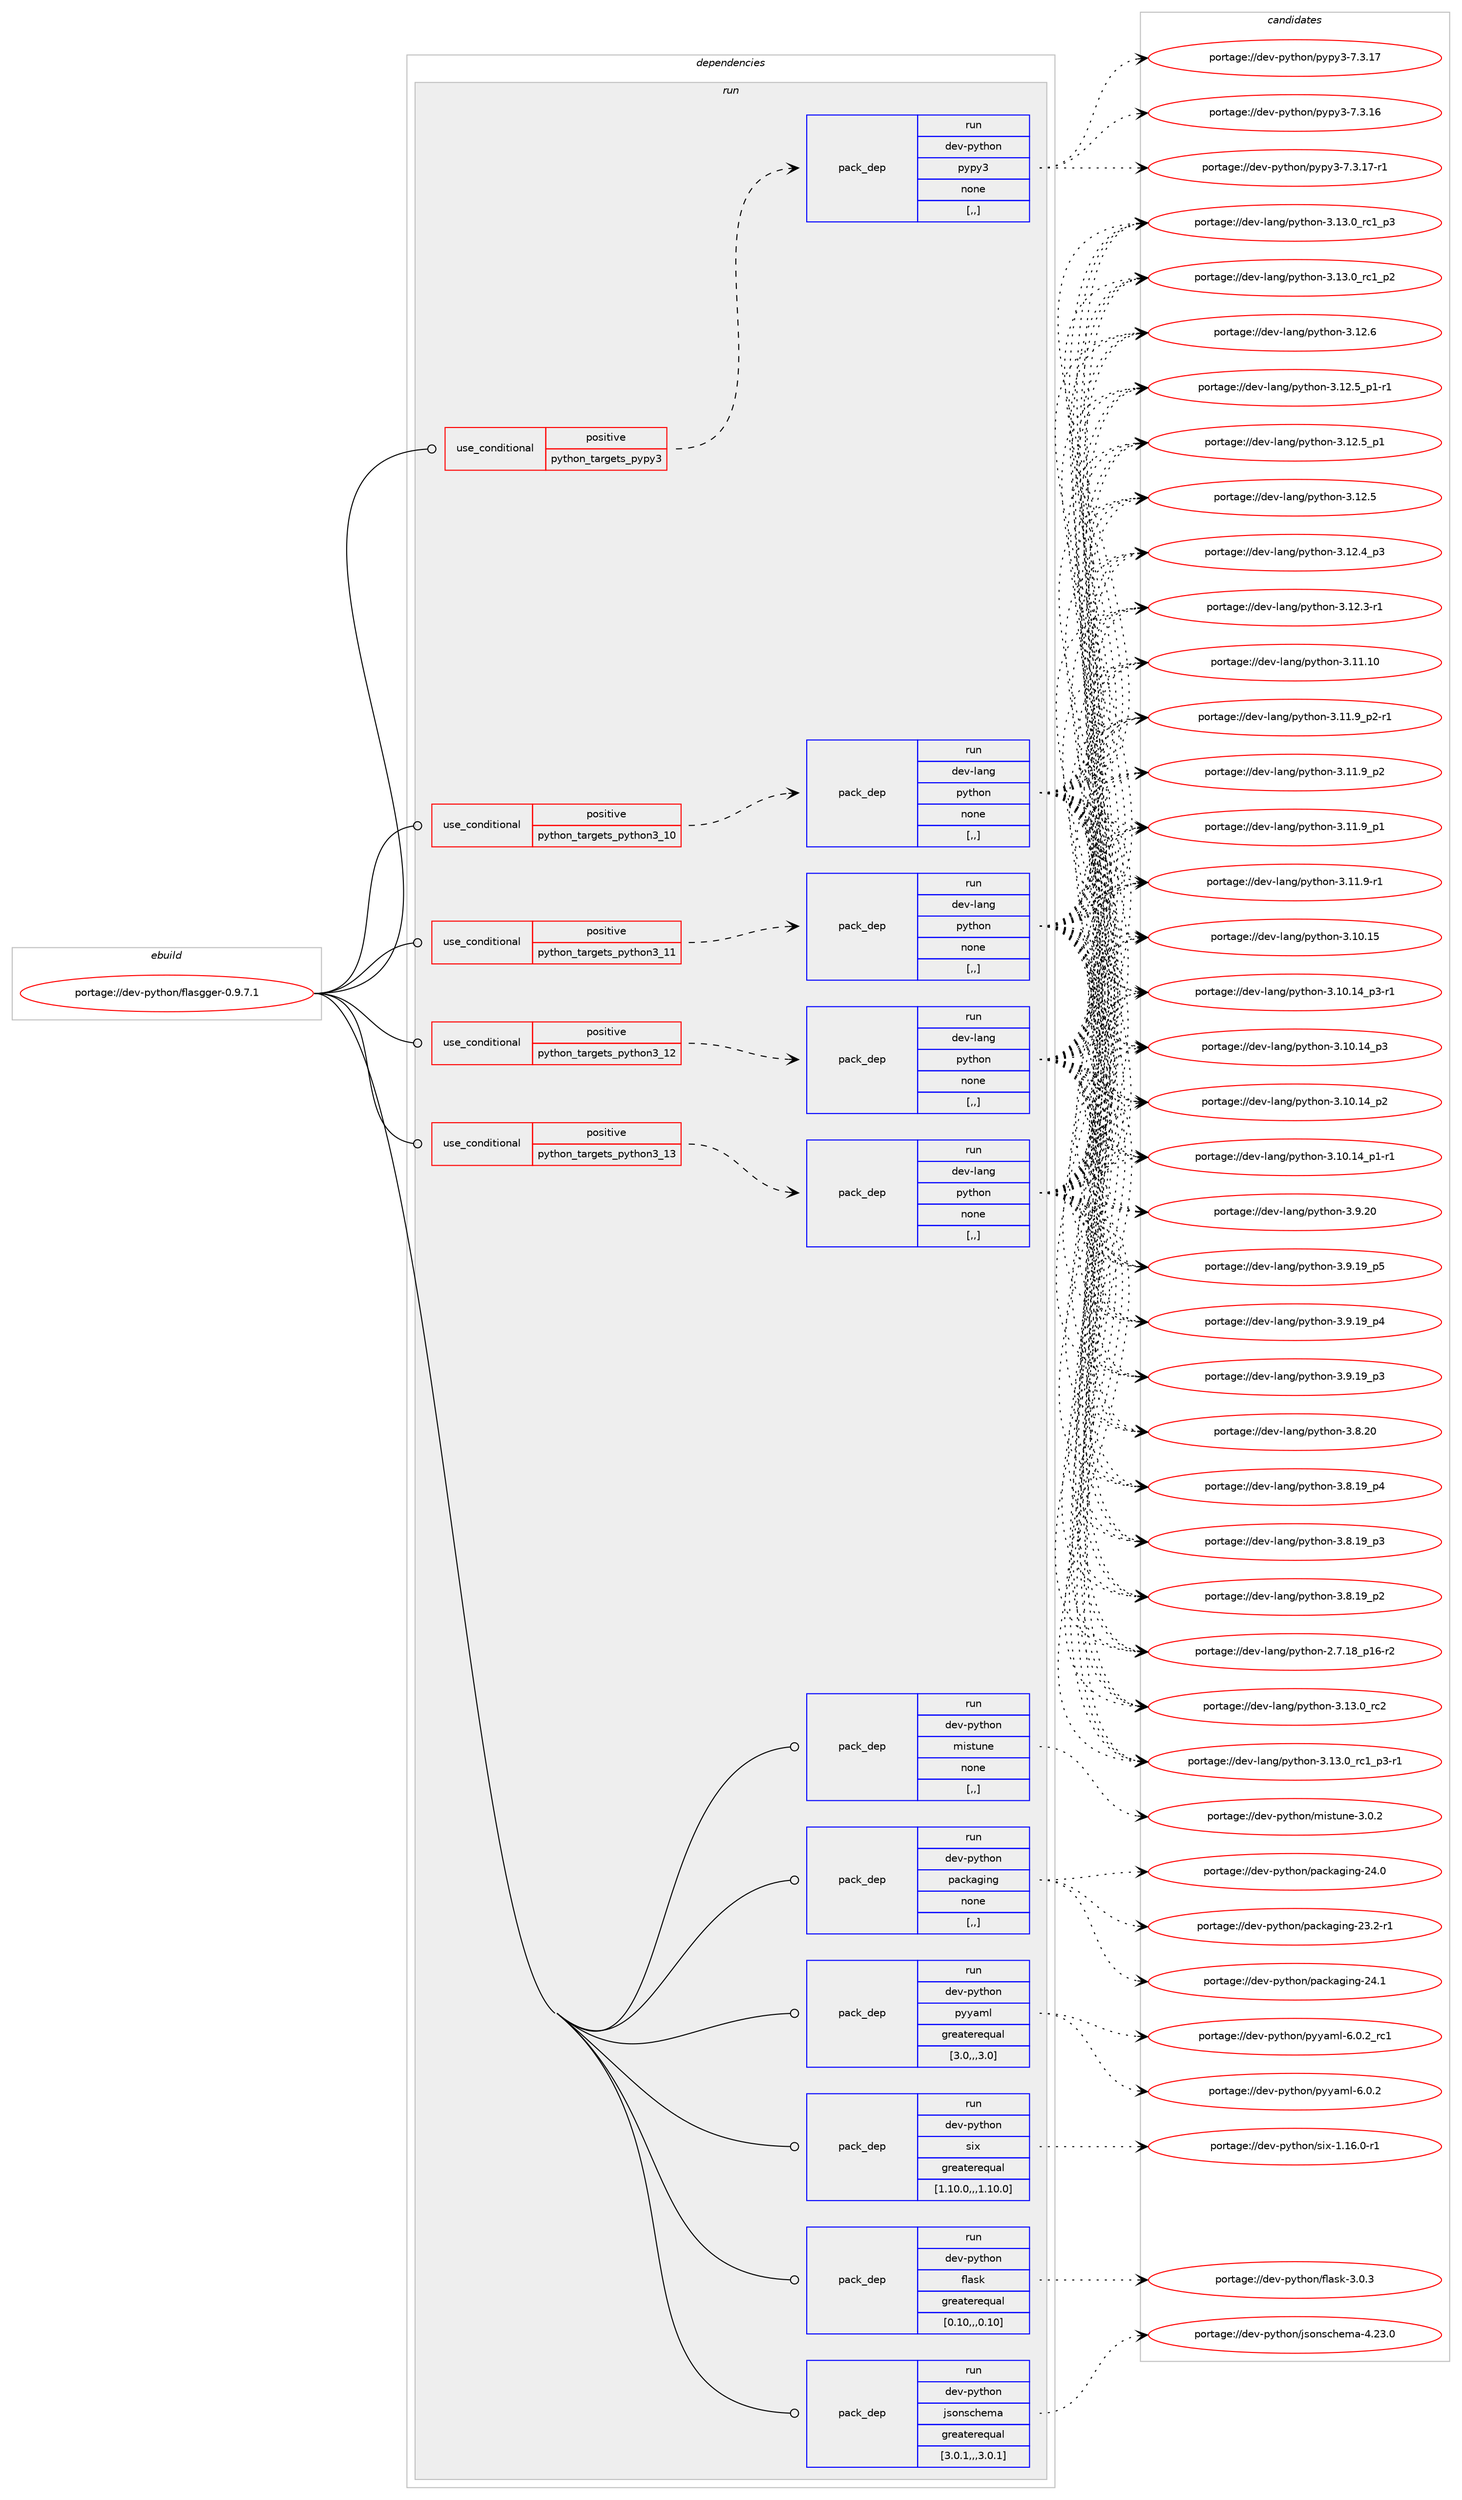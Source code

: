 digraph prolog {

# *************
# Graph options
# *************

newrank=true;
concentrate=true;
compound=true;
graph [rankdir=LR,fontname=Helvetica,fontsize=10,ranksep=1.5];#, ranksep=2.5, nodesep=0.2];
edge  [arrowhead=vee];
node  [fontname=Helvetica,fontsize=10];

# **********
# The ebuild
# **********

subgraph cluster_leftcol {
color=gray;
label=<<i>ebuild</i>>;
id [label="portage://dev-python/flasgger-0.9.7.1", color=red, width=4, href="../dev-python/flasgger-0.9.7.1.svg"];
}

# ****************
# The dependencies
# ****************

subgraph cluster_midcol {
color=gray;
label=<<i>dependencies</i>>;
subgraph cluster_compile {
fillcolor="#eeeeee";
style=filled;
label=<<i>compile</i>>;
}
subgraph cluster_compileandrun {
fillcolor="#eeeeee";
style=filled;
label=<<i>compile and run</i>>;
}
subgraph cluster_run {
fillcolor="#eeeeee";
style=filled;
label=<<i>run</i>>;
subgraph cond163115 {
dependency640714 [label=<<TABLE BORDER="0" CELLBORDER="1" CELLSPACING="0" CELLPADDING="4"><TR><TD ROWSPAN="3" CELLPADDING="10">use_conditional</TD></TR><TR><TD>positive</TD></TR><TR><TD>python_targets_pypy3</TD></TR></TABLE>>, shape=none, color=red];
subgraph pack472780 {
dependency640715 [label=<<TABLE BORDER="0" CELLBORDER="1" CELLSPACING="0" CELLPADDING="4" WIDTH="220"><TR><TD ROWSPAN="6" CELLPADDING="30">pack_dep</TD></TR><TR><TD WIDTH="110">run</TD></TR><TR><TD>dev-python</TD></TR><TR><TD>pypy3</TD></TR><TR><TD>none</TD></TR><TR><TD>[,,]</TD></TR></TABLE>>, shape=none, color=blue];
}
dependency640714:e -> dependency640715:w [weight=20,style="dashed",arrowhead="vee"];
}
id:e -> dependency640714:w [weight=20,style="solid",arrowhead="odot"];
subgraph cond163116 {
dependency640716 [label=<<TABLE BORDER="0" CELLBORDER="1" CELLSPACING="0" CELLPADDING="4"><TR><TD ROWSPAN="3" CELLPADDING="10">use_conditional</TD></TR><TR><TD>positive</TD></TR><TR><TD>python_targets_python3_10</TD></TR></TABLE>>, shape=none, color=red];
subgraph pack472781 {
dependency640717 [label=<<TABLE BORDER="0" CELLBORDER="1" CELLSPACING="0" CELLPADDING="4" WIDTH="220"><TR><TD ROWSPAN="6" CELLPADDING="30">pack_dep</TD></TR><TR><TD WIDTH="110">run</TD></TR><TR><TD>dev-lang</TD></TR><TR><TD>python</TD></TR><TR><TD>none</TD></TR><TR><TD>[,,]</TD></TR></TABLE>>, shape=none, color=blue];
}
dependency640716:e -> dependency640717:w [weight=20,style="dashed",arrowhead="vee"];
}
id:e -> dependency640716:w [weight=20,style="solid",arrowhead="odot"];
subgraph cond163117 {
dependency640718 [label=<<TABLE BORDER="0" CELLBORDER="1" CELLSPACING="0" CELLPADDING="4"><TR><TD ROWSPAN="3" CELLPADDING="10">use_conditional</TD></TR><TR><TD>positive</TD></TR><TR><TD>python_targets_python3_11</TD></TR></TABLE>>, shape=none, color=red];
subgraph pack472782 {
dependency640719 [label=<<TABLE BORDER="0" CELLBORDER="1" CELLSPACING="0" CELLPADDING="4" WIDTH="220"><TR><TD ROWSPAN="6" CELLPADDING="30">pack_dep</TD></TR><TR><TD WIDTH="110">run</TD></TR><TR><TD>dev-lang</TD></TR><TR><TD>python</TD></TR><TR><TD>none</TD></TR><TR><TD>[,,]</TD></TR></TABLE>>, shape=none, color=blue];
}
dependency640718:e -> dependency640719:w [weight=20,style="dashed",arrowhead="vee"];
}
id:e -> dependency640718:w [weight=20,style="solid",arrowhead="odot"];
subgraph cond163118 {
dependency640720 [label=<<TABLE BORDER="0" CELLBORDER="1" CELLSPACING="0" CELLPADDING="4"><TR><TD ROWSPAN="3" CELLPADDING="10">use_conditional</TD></TR><TR><TD>positive</TD></TR><TR><TD>python_targets_python3_12</TD></TR></TABLE>>, shape=none, color=red];
subgraph pack472783 {
dependency640721 [label=<<TABLE BORDER="0" CELLBORDER="1" CELLSPACING="0" CELLPADDING="4" WIDTH="220"><TR><TD ROWSPAN="6" CELLPADDING="30">pack_dep</TD></TR><TR><TD WIDTH="110">run</TD></TR><TR><TD>dev-lang</TD></TR><TR><TD>python</TD></TR><TR><TD>none</TD></TR><TR><TD>[,,]</TD></TR></TABLE>>, shape=none, color=blue];
}
dependency640720:e -> dependency640721:w [weight=20,style="dashed",arrowhead="vee"];
}
id:e -> dependency640720:w [weight=20,style="solid",arrowhead="odot"];
subgraph cond163119 {
dependency640722 [label=<<TABLE BORDER="0" CELLBORDER="1" CELLSPACING="0" CELLPADDING="4"><TR><TD ROWSPAN="3" CELLPADDING="10">use_conditional</TD></TR><TR><TD>positive</TD></TR><TR><TD>python_targets_python3_13</TD></TR></TABLE>>, shape=none, color=red];
subgraph pack472784 {
dependency640723 [label=<<TABLE BORDER="0" CELLBORDER="1" CELLSPACING="0" CELLPADDING="4" WIDTH="220"><TR><TD ROWSPAN="6" CELLPADDING="30">pack_dep</TD></TR><TR><TD WIDTH="110">run</TD></TR><TR><TD>dev-lang</TD></TR><TR><TD>python</TD></TR><TR><TD>none</TD></TR><TR><TD>[,,]</TD></TR></TABLE>>, shape=none, color=blue];
}
dependency640722:e -> dependency640723:w [weight=20,style="dashed",arrowhead="vee"];
}
id:e -> dependency640722:w [weight=20,style="solid",arrowhead="odot"];
subgraph pack472785 {
dependency640724 [label=<<TABLE BORDER="0" CELLBORDER="1" CELLSPACING="0" CELLPADDING="4" WIDTH="220"><TR><TD ROWSPAN="6" CELLPADDING="30">pack_dep</TD></TR><TR><TD WIDTH="110">run</TD></TR><TR><TD>dev-python</TD></TR><TR><TD>flask</TD></TR><TR><TD>greaterequal</TD></TR><TR><TD>[0.10,,,0.10]</TD></TR></TABLE>>, shape=none, color=blue];
}
id:e -> dependency640724:w [weight=20,style="solid",arrowhead="odot"];
subgraph pack472786 {
dependency640725 [label=<<TABLE BORDER="0" CELLBORDER="1" CELLSPACING="0" CELLPADDING="4" WIDTH="220"><TR><TD ROWSPAN="6" CELLPADDING="30">pack_dep</TD></TR><TR><TD WIDTH="110">run</TD></TR><TR><TD>dev-python</TD></TR><TR><TD>jsonschema</TD></TR><TR><TD>greaterequal</TD></TR><TR><TD>[3.0.1,,,3.0.1]</TD></TR></TABLE>>, shape=none, color=blue];
}
id:e -> dependency640725:w [weight=20,style="solid",arrowhead="odot"];
subgraph pack472787 {
dependency640726 [label=<<TABLE BORDER="0" CELLBORDER="1" CELLSPACING="0" CELLPADDING="4" WIDTH="220"><TR><TD ROWSPAN="6" CELLPADDING="30">pack_dep</TD></TR><TR><TD WIDTH="110">run</TD></TR><TR><TD>dev-python</TD></TR><TR><TD>mistune</TD></TR><TR><TD>none</TD></TR><TR><TD>[,,]</TD></TR></TABLE>>, shape=none, color=blue];
}
id:e -> dependency640726:w [weight=20,style="solid",arrowhead="odot"];
subgraph pack472788 {
dependency640727 [label=<<TABLE BORDER="0" CELLBORDER="1" CELLSPACING="0" CELLPADDING="4" WIDTH="220"><TR><TD ROWSPAN="6" CELLPADDING="30">pack_dep</TD></TR><TR><TD WIDTH="110">run</TD></TR><TR><TD>dev-python</TD></TR><TR><TD>packaging</TD></TR><TR><TD>none</TD></TR><TR><TD>[,,]</TD></TR></TABLE>>, shape=none, color=blue];
}
id:e -> dependency640727:w [weight=20,style="solid",arrowhead="odot"];
subgraph pack472789 {
dependency640728 [label=<<TABLE BORDER="0" CELLBORDER="1" CELLSPACING="0" CELLPADDING="4" WIDTH="220"><TR><TD ROWSPAN="6" CELLPADDING="30">pack_dep</TD></TR><TR><TD WIDTH="110">run</TD></TR><TR><TD>dev-python</TD></TR><TR><TD>pyyaml</TD></TR><TR><TD>greaterequal</TD></TR><TR><TD>[3.0,,,3.0]</TD></TR></TABLE>>, shape=none, color=blue];
}
id:e -> dependency640728:w [weight=20,style="solid",arrowhead="odot"];
subgraph pack472790 {
dependency640729 [label=<<TABLE BORDER="0" CELLBORDER="1" CELLSPACING="0" CELLPADDING="4" WIDTH="220"><TR><TD ROWSPAN="6" CELLPADDING="30">pack_dep</TD></TR><TR><TD WIDTH="110">run</TD></TR><TR><TD>dev-python</TD></TR><TR><TD>six</TD></TR><TR><TD>greaterequal</TD></TR><TR><TD>[1.10.0,,,1.10.0]</TD></TR></TABLE>>, shape=none, color=blue];
}
id:e -> dependency640729:w [weight=20,style="solid",arrowhead="odot"];
}
}

# **************
# The candidates
# **************

subgraph cluster_choices {
rank=same;
color=gray;
label=<<i>candidates</i>>;

subgraph choice472780 {
color=black;
nodesep=1;
choice100101118451121211161041111104711212111212151455546514649554511449 [label="portage://dev-python/pypy3-7.3.17-r1", color=red, width=4,href="../dev-python/pypy3-7.3.17-r1.svg"];
choice10010111845112121116104111110471121211121215145554651464955 [label="portage://dev-python/pypy3-7.3.17", color=red, width=4,href="../dev-python/pypy3-7.3.17.svg"];
choice10010111845112121116104111110471121211121215145554651464954 [label="portage://dev-python/pypy3-7.3.16", color=red, width=4,href="../dev-python/pypy3-7.3.16.svg"];
dependency640715:e -> choice100101118451121211161041111104711212111212151455546514649554511449:w [style=dotted,weight="100"];
dependency640715:e -> choice10010111845112121116104111110471121211121215145554651464955:w [style=dotted,weight="100"];
dependency640715:e -> choice10010111845112121116104111110471121211121215145554651464954:w [style=dotted,weight="100"];
}
subgraph choice472781 {
color=black;
nodesep=1;
choice10010111845108971101034711212111610411111045514649514648951149950 [label="portage://dev-lang/python-3.13.0_rc2", color=red, width=4,href="../dev-lang/python-3.13.0_rc2.svg"];
choice1001011184510897110103471121211161041111104551464951464895114994995112514511449 [label="portage://dev-lang/python-3.13.0_rc1_p3-r1", color=red, width=4,href="../dev-lang/python-3.13.0_rc1_p3-r1.svg"];
choice100101118451089711010347112121116104111110455146495146489511499499511251 [label="portage://dev-lang/python-3.13.0_rc1_p3", color=red, width=4,href="../dev-lang/python-3.13.0_rc1_p3.svg"];
choice100101118451089711010347112121116104111110455146495146489511499499511250 [label="portage://dev-lang/python-3.13.0_rc1_p2", color=red, width=4,href="../dev-lang/python-3.13.0_rc1_p2.svg"];
choice10010111845108971101034711212111610411111045514649504654 [label="portage://dev-lang/python-3.12.6", color=red, width=4,href="../dev-lang/python-3.12.6.svg"];
choice1001011184510897110103471121211161041111104551464950465395112494511449 [label="portage://dev-lang/python-3.12.5_p1-r1", color=red, width=4,href="../dev-lang/python-3.12.5_p1-r1.svg"];
choice100101118451089711010347112121116104111110455146495046539511249 [label="portage://dev-lang/python-3.12.5_p1", color=red, width=4,href="../dev-lang/python-3.12.5_p1.svg"];
choice10010111845108971101034711212111610411111045514649504653 [label="portage://dev-lang/python-3.12.5", color=red, width=4,href="../dev-lang/python-3.12.5.svg"];
choice100101118451089711010347112121116104111110455146495046529511251 [label="portage://dev-lang/python-3.12.4_p3", color=red, width=4,href="../dev-lang/python-3.12.4_p3.svg"];
choice100101118451089711010347112121116104111110455146495046514511449 [label="portage://dev-lang/python-3.12.3-r1", color=red, width=4,href="../dev-lang/python-3.12.3-r1.svg"];
choice1001011184510897110103471121211161041111104551464949464948 [label="portage://dev-lang/python-3.11.10", color=red, width=4,href="../dev-lang/python-3.11.10.svg"];
choice1001011184510897110103471121211161041111104551464949465795112504511449 [label="portage://dev-lang/python-3.11.9_p2-r1", color=red, width=4,href="../dev-lang/python-3.11.9_p2-r1.svg"];
choice100101118451089711010347112121116104111110455146494946579511250 [label="portage://dev-lang/python-3.11.9_p2", color=red, width=4,href="../dev-lang/python-3.11.9_p2.svg"];
choice100101118451089711010347112121116104111110455146494946579511249 [label="portage://dev-lang/python-3.11.9_p1", color=red, width=4,href="../dev-lang/python-3.11.9_p1.svg"];
choice100101118451089711010347112121116104111110455146494946574511449 [label="portage://dev-lang/python-3.11.9-r1", color=red, width=4,href="../dev-lang/python-3.11.9-r1.svg"];
choice1001011184510897110103471121211161041111104551464948464953 [label="portage://dev-lang/python-3.10.15", color=red, width=4,href="../dev-lang/python-3.10.15.svg"];
choice100101118451089711010347112121116104111110455146494846495295112514511449 [label="portage://dev-lang/python-3.10.14_p3-r1", color=red, width=4,href="../dev-lang/python-3.10.14_p3-r1.svg"];
choice10010111845108971101034711212111610411111045514649484649529511251 [label="portage://dev-lang/python-3.10.14_p3", color=red, width=4,href="../dev-lang/python-3.10.14_p3.svg"];
choice10010111845108971101034711212111610411111045514649484649529511250 [label="portage://dev-lang/python-3.10.14_p2", color=red, width=4,href="../dev-lang/python-3.10.14_p2.svg"];
choice100101118451089711010347112121116104111110455146494846495295112494511449 [label="portage://dev-lang/python-3.10.14_p1-r1", color=red, width=4,href="../dev-lang/python-3.10.14_p1-r1.svg"];
choice10010111845108971101034711212111610411111045514657465048 [label="portage://dev-lang/python-3.9.20", color=red, width=4,href="../dev-lang/python-3.9.20.svg"];
choice100101118451089711010347112121116104111110455146574649579511253 [label="portage://dev-lang/python-3.9.19_p5", color=red, width=4,href="../dev-lang/python-3.9.19_p5.svg"];
choice100101118451089711010347112121116104111110455146574649579511252 [label="portage://dev-lang/python-3.9.19_p4", color=red, width=4,href="../dev-lang/python-3.9.19_p4.svg"];
choice100101118451089711010347112121116104111110455146574649579511251 [label="portage://dev-lang/python-3.9.19_p3", color=red, width=4,href="../dev-lang/python-3.9.19_p3.svg"];
choice10010111845108971101034711212111610411111045514656465048 [label="portage://dev-lang/python-3.8.20", color=red, width=4,href="../dev-lang/python-3.8.20.svg"];
choice100101118451089711010347112121116104111110455146564649579511252 [label="portage://dev-lang/python-3.8.19_p4", color=red, width=4,href="../dev-lang/python-3.8.19_p4.svg"];
choice100101118451089711010347112121116104111110455146564649579511251 [label="portage://dev-lang/python-3.8.19_p3", color=red, width=4,href="../dev-lang/python-3.8.19_p3.svg"];
choice100101118451089711010347112121116104111110455146564649579511250 [label="portage://dev-lang/python-3.8.19_p2", color=red, width=4,href="../dev-lang/python-3.8.19_p2.svg"];
choice100101118451089711010347112121116104111110455046554649569511249544511450 [label="portage://dev-lang/python-2.7.18_p16-r2", color=red, width=4,href="../dev-lang/python-2.7.18_p16-r2.svg"];
dependency640717:e -> choice10010111845108971101034711212111610411111045514649514648951149950:w [style=dotted,weight="100"];
dependency640717:e -> choice1001011184510897110103471121211161041111104551464951464895114994995112514511449:w [style=dotted,weight="100"];
dependency640717:e -> choice100101118451089711010347112121116104111110455146495146489511499499511251:w [style=dotted,weight="100"];
dependency640717:e -> choice100101118451089711010347112121116104111110455146495146489511499499511250:w [style=dotted,weight="100"];
dependency640717:e -> choice10010111845108971101034711212111610411111045514649504654:w [style=dotted,weight="100"];
dependency640717:e -> choice1001011184510897110103471121211161041111104551464950465395112494511449:w [style=dotted,weight="100"];
dependency640717:e -> choice100101118451089711010347112121116104111110455146495046539511249:w [style=dotted,weight="100"];
dependency640717:e -> choice10010111845108971101034711212111610411111045514649504653:w [style=dotted,weight="100"];
dependency640717:e -> choice100101118451089711010347112121116104111110455146495046529511251:w [style=dotted,weight="100"];
dependency640717:e -> choice100101118451089711010347112121116104111110455146495046514511449:w [style=dotted,weight="100"];
dependency640717:e -> choice1001011184510897110103471121211161041111104551464949464948:w [style=dotted,weight="100"];
dependency640717:e -> choice1001011184510897110103471121211161041111104551464949465795112504511449:w [style=dotted,weight="100"];
dependency640717:e -> choice100101118451089711010347112121116104111110455146494946579511250:w [style=dotted,weight="100"];
dependency640717:e -> choice100101118451089711010347112121116104111110455146494946579511249:w [style=dotted,weight="100"];
dependency640717:e -> choice100101118451089711010347112121116104111110455146494946574511449:w [style=dotted,weight="100"];
dependency640717:e -> choice1001011184510897110103471121211161041111104551464948464953:w [style=dotted,weight="100"];
dependency640717:e -> choice100101118451089711010347112121116104111110455146494846495295112514511449:w [style=dotted,weight="100"];
dependency640717:e -> choice10010111845108971101034711212111610411111045514649484649529511251:w [style=dotted,weight="100"];
dependency640717:e -> choice10010111845108971101034711212111610411111045514649484649529511250:w [style=dotted,weight="100"];
dependency640717:e -> choice100101118451089711010347112121116104111110455146494846495295112494511449:w [style=dotted,weight="100"];
dependency640717:e -> choice10010111845108971101034711212111610411111045514657465048:w [style=dotted,weight="100"];
dependency640717:e -> choice100101118451089711010347112121116104111110455146574649579511253:w [style=dotted,weight="100"];
dependency640717:e -> choice100101118451089711010347112121116104111110455146574649579511252:w [style=dotted,weight="100"];
dependency640717:e -> choice100101118451089711010347112121116104111110455146574649579511251:w [style=dotted,weight="100"];
dependency640717:e -> choice10010111845108971101034711212111610411111045514656465048:w [style=dotted,weight="100"];
dependency640717:e -> choice100101118451089711010347112121116104111110455146564649579511252:w [style=dotted,weight="100"];
dependency640717:e -> choice100101118451089711010347112121116104111110455146564649579511251:w [style=dotted,weight="100"];
dependency640717:e -> choice100101118451089711010347112121116104111110455146564649579511250:w [style=dotted,weight="100"];
dependency640717:e -> choice100101118451089711010347112121116104111110455046554649569511249544511450:w [style=dotted,weight="100"];
}
subgraph choice472782 {
color=black;
nodesep=1;
choice10010111845108971101034711212111610411111045514649514648951149950 [label="portage://dev-lang/python-3.13.0_rc2", color=red, width=4,href="../dev-lang/python-3.13.0_rc2.svg"];
choice1001011184510897110103471121211161041111104551464951464895114994995112514511449 [label="portage://dev-lang/python-3.13.0_rc1_p3-r1", color=red, width=4,href="../dev-lang/python-3.13.0_rc1_p3-r1.svg"];
choice100101118451089711010347112121116104111110455146495146489511499499511251 [label="portage://dev-lang/python-3.13.0_rc1_p3", color=red, width=4,href="../dev-lang/python-3.13.0_rc1_p3.svg"];
choice100101118451089711010347112121116104111110455146495146489511499499511250 [label="portage://dev-lang/python-3.13.0_rc1_p2", color=red, width=4,href="../dev-lang/python-3.13.0_rc1_p2.svg"];
choice10010111845108971101034711212111610411111045514649504654 [label="portage://dev-lang/python-3.12.6", color=red, width=4,href="../dev-lang/python-3.12.6.svg"];
choice1001011184510897110103471121211161041111104551464950465395112494511449 [label="portage://dev-lang/python-3.12.5_p1-r1", color=red, width=4,href="../dev-lang/python-3.12.5_p1-r1.svg"];
choice100101118451089711010347112121116104111110455146495046539511249 [label="portage://dev-lang/python-3.12.5_p1", color=red, width=4,href="../dev-lang/python-3.12.5_p1.svg"];
choice10010111845108971101034711212111610411111045514649504653 [label="portage://dev-lang/python-3.12.5", color=red, width=4,href="../dev-lang/python-3.12.5.svg"];
choice100101118451089711010347112121116104111110455146495046529511251 [label="portage://dev-lang/python-3.12.4_p3", color=red, width=4,href="../dev-lang/python-3.12.4_p3.svg"];
choice100101118451089711010347112121116104111110455146495046514511449 [label="portage://dev-lang/python-3.12.3-r1", color=red, width=4,href="../dev-lang/python-3.12.3-r1.svg"];
choice1001011184510897110103471121211161041111104551464949464948 [label="portage://dev-lang/python-3.11.10", color=red, width=4,href="../dev-lang/python-3.11.10.svg"];
choice1001011184510897110103471121211161041111104551464949465795112504511449 [label="portage://dev-lang/python-3.11.9_p2-r1", color=red, width=4,href="../dev-lang/python-3.11.9_p2-r1.svg"];
choice100101118451089711010347112121116104111110455146494946579511250 [label="portage://dev-lang/python-3.11.9_p2", color=red, width=4,href="../dev-lang/python-3.11.9_p2.svg"];
choice100101118451089711010347112121116104111110455146494946579511249 [label="portage://dev-lang/python-3.11.9_p1", color=red, width=4,href="../dev-lang/python-3.11.9_p1.svg"];
choice100101118451089711010347112121116104111110455146494946574511449 [label="portage://dev-lang/python-3.11.9-r1", color=red, width=4,href="../dev-lang/python-3.11.9-r1.svg"];
choice1001011184510897110103471121211161041111104551464948464953 [label="portage://dev-lang/python-3.10.15", color=red, width=4,href="../dev-lang/python-3.10.15.svg"];
choice100101118451089711010347112121116104111110455146494846495295112514511449 [label="portage://dev-lang/python-3.10.14_p3-r1", color=red, width=4,href="../dev-lang/python-3.10.14_p3-r1.svg"];
choice10010111845108971101034711212111610411111045514649484649529511251 [label="portage://dev-lang/python-3.10.14_p3", color=red, width=4,href="../dev-lang/python-3.10.14_p3.svg"];
choice10010111845108971101034711212111610411111045514649484649529511250 [label="portage://dev-lang/python-3.10.14_p2", color=red, width=4,href="../dev-lang/python-3.10.14_p2.svg"];
choice100101118451089711010347112121116104111110455146494846495295112494511449 [label="portage://dev-lang/python-3.10.14_p1-r1", color=red, width=4,href="../dev-lang/python-3.10.14_p1-r1.svg"];
choice10010111845108971101034711212111610411111045514657465048 [label="portage://dev-lang/python-3.9.20", color=red, width=4,href="../dev-lang/python-3.9.20.svg"];
choice100101118451089711010347112121116104111110455146574649579511253 [label="portage://dev-lang/python-3.9.19_p5", color=red, width=4,href="../dev-lang/python-3.9.19_p5.svg"];
choice100101118451089711010347112121116104111110455146574649579511252 [label="portage://dev-lang/python-3.9.19_p4", color=red, width=4,href="../dev-lang/python-3.9.19_p4.svg"];
choice100101118451089711010347112121116104111110455146574649579511251 [label="portage://dev-lang/python-3.9.19_p3", color=red, width=4,href="../dev-lang/python-3.9.19_p3.svg"];
choice10010111845108971101034711212111610411111045514656465048 [label="portage://dev-lang/python-3.8.20", color=red, width=4,href="../dev-lang/python-3.8.20.svg"];
choice100101118451089711010347112121116104111110455146564649579511252 [label="portage://dev-lang/python-3.8.19_p4", color=red, width=4,href="../dev-lang/python-3.8.19_p4.svg"];
choice100101118451089711010347112121116104111110455146564649579511251 [label="portage://dev-lang/python-3.8.19_p3", color=red, width=4,href="../dev-lang/python-3.8.19_p3.svg"];
choice100101118451089711010347112121116104111110455146564649579511250 [label="portage://dev-lang/python-3.8.19_p2", color=red, width=4,href="../dev-lang/python-3.8.19_p2.svg"];
choice100101118451089711010347112121116104111110455046554649569511249544511450 [label="portage://dev-lang/python-2.7.18_p16-r2", color=red, width=4,href="../dev-lang/python-2.7.18_p16-r2.svg"];
dependency640719:e -> choice10010111845108971101034711212111610411111045514649514648951149950:w [style=dotted,weight="100"];
dependency640719:e -> choice1001011184510897110103471121211161041111104551464951464895114994995112514511449:w [style=dotted,weight="100"];
dependency640719:e -> choice100101118451089711010347112121116104111110455146495146489511499499511251:w [style=dotted,weight="100"];
dependency640719:e -> choice100101118451089711010347112121116104111110455146495146489511499499511250:w [style=dotted,weight="100"];
dependency640719:e -> choice10010111845108971101034711212111610411111045514649504654:w [style=dotted,weight="100"];
dependency640719:e -> choice1001011184510897110103471121211161041111104551464950465395112494511449:w [style=dotted,weight="100"];
dependency640719:e -> choice100101118451089711010347112121116104111110455146495046539511249:w [style=dotted,weight="100"];
dependency640719:e -> choice10010111845108971101034711212111610411111045514649504653:w [style=dotted,weight="100"];
dependency640719:e -> choice100101118451089711010347112121116104111110455146495046529511251:w [style=dotted,weight="100"];
dependency640719:e -> choice100101118451089711010347112121116104111110455146495046514511449:w [style=dotted,weight="100"];
dependency640719:e -> choice1001011184510897110103471121211161041111104551464949464948:w [style=dotted,weight="100"];
dependency640719:e -> choice1001011184510897110103471121211161041111104551464949465795112504511449:w [style=dotted,weight="100"];
dependency640719:e -> choice100101118451089711010347112121116104111110455146494946579511250:w [style=dotted,weight="100"];
dependency640719:e -> choice100101118451089711010347112121116104111110455146494946579511249:w [style=dotted,weight="100"];
dependency640719:e -> choice100101118451089711010347112121116104111110455146494946574511449:w [style=dotted,weight="100"];
dependency640719:e -> choice1001011184510897110103471121211161041111104551464948464953:w [style=dotted,weight="100"];
dependency640719:e -> choice100101118451089711010347112121116104111110455146494846495295112514511449:w [style=dotted,weight="100"];
dependency640719:e -> choice10010111845108971101034711212111610411111045514649484649529511251:w [style=dotted,weight="100"];
dependency640719:e -> choice10010111845108971101034711212111610411111045514649484649529511250:w [style=dotted,weight="100"];
dependency640719:e -> choice100101118451089711010347112121116104111110455146494846495295112494511449:w [style=dotted,weight="100"];
dependency640719:e -> choice10010111845108971101034711212111610411111045514657465048:w [style=dotted,weight="100"];
dependency640719:e -> choice100101118451089711010347112121116104111110455146574649579511253:w [style=dotted,weight="100"];
dependency640719:e -> choice100101118451089711010347112121116104111110455146574649579511252:w [style=dotted,weight="100"];
dependency640719:e -> choice100101118451089711010347112121116104111110455146574649579511251:w [style=dotted,weight="100"];
dependency640719:e -> choice10010111845108971101034711212111610411111045514656465048:w [style=dotted,weight="100"];
dependency640719:e -> choice100101118451089711010347112121116104111110455146564649579511252:w [style=dotted,weight="100"];
dependency640719:e -> choice100101118451089711010347112121116104111110455146564649579511251:w [style=dotted,weight="100"];
dependency640719:e -> choice100101118451089711010347112121116104111110455146564649579511250:w [style=dotted,weight="100"];
dependency640719:e -> choice100101118451089711010347112121116104111110455046554649569511249544511450:w [style=dotted,weight="100"];
}
subgraph choice472783 {
color=black;
nodesep=1;
choice10010111845108971101034711212111610411111045514649514648951149950 [label="portage://dev-lang/python-3.13.0_rc2", color=red, width=4,href="../dev-lang/python-3.13.0_rc2.svg"];
choice1001011184510897110103471121211161041111104551464951464895114994995112514511449 [label="portage://dev-lang/python-3.13.0_rc1_p3-r1", color=red, width=4,href="../dev-lang/python-3.13.0_rc1_p3-r1.svg"];
choice100101118451089711010347112121116104111110455146495146489511499499511251 [label="portage://dev-lang/python-3.13.0_rc1_p3", color=red, width=4,href="../dev-lang/python-3.13.0_rc1_p3.svg"];
choice100101118451089711010347112121116104111110455146495146489511499499511250 [label="portage://dev-lang/python-3.13.0_rc1_p2", color=red, width=4,href="../dev-lang/python-3.13.0_rc1_p2.svg"];
choice10010111845108971101034711212111610411111045514649504654 [label="portage://dev-lang/python-3.12.6", color=red, width=4,href="../dev-lang/python-3.12.6.svg"];
choice1001011184510897110103471121211161041111104551464950465395112494511449 [label="portage://dev-lang/python-3.12.5_p1-r1", color=red, width=4,href="../dev-lang/python-3.12.5_p1-r1.svg"];
choice100101118451089711010347112121116104111110455146495046539511249 [label="portage://dev-lang/python-3.12.5_p1", color=red, width=4,href="../dev-lang/python-3.12.5_p1.svg"];
choice10010111845108971101034711212111610411111045514649504653 [label="portage://dev-lang/python-3.12.5", color=red, width=4,href="../dev-lang/python-3.12.5.svg"];
choice100101118451089711010347112121116104111110455146495046529511251 [label="portage://dev-lang/python-3.12.4_p3", color=red, width=4,href="../dev-lang/python-3.12.4_p3.svg"];
choice100101118451089711010347112121116104111110455146495046514511449 [label="portage://dev-lang/python-3.12.3-r1", color=red, width=4,href="../dev-lang/python-3.12.3-r1.svg"];
choice1001011184510897110103471121211161041111104551464949464948 [label="portage://dev-lang/python-3.11.10", color=red, width=4,href="../dev-lang/python-3.11.10.svg"];
choice1001011184510897110103471121211161041111104551464949465795112504511449 [label="portage://dev-lang/python-3.11.9_p2-r1", color=red, width=4,href="../dev-lang/python-3.11.9_p2-r1.svg"];
choice100101118451089711010347112121116104111110455146494946579511250 [label="portage://dev-lang/python-3.11.9_p2", color=red, width=4,href="../dev-lang/python-3.11.9_p2.svg"];
choice100101118451089711010347112121116104111110455146494946579511249 [label="portage://dev-lang/python-3.11.9_p1", color=red, width=4,href="../dev-lang/python-3.11.9_p1.svg"];
choice100101118451089711010347112121116104111110455146494946574511449 [label="portage://dev-lang/python-3.11.9-r1", color=red, width=4,href="../dev-lang/python-3.11.9-r1.svg"];
choice1001011184510897110103471121211161041111104551464948464953 [label="portage://dev-lang/python-3.10.15", color=red, width=4,href="../dev-lang/python-3.10.15.svg"];
choice100101118451089711010347112121116104111110455146494846495295112514511449 [label="portage://dev-lang/python-3.10.14_p3-r1", color=red, width=4,href="../dev-lang/python-3.10.14_p3-r1.svg"];
choice10010111845108971101034711212111610411111045514649484649529511251 [label="portage://dev-lang/python-3.10.14_p3", color=red, width=4,href="../dev-lang/python-3.10.14_p3.svg"];
choice10010111845108971101034711212111610411111045514649484649529511250 [label="portage://dev-lang/python-3.10.14_p2", color=red, width=4,href="../dev-lang/python-3.10.14_p2.svg"];
choice100101118451089711010347112121116104111110455146494846495295112494511449 [label="portage://dev-lang/python-3.10.14_p1-r1", color=red, width=4,href="../dev-lang/python-3.10.14_p1-r1.svg"];
choice10010111845108971101034711212111610411111045514657465048 [label="portage://dev-lang/python-3.9.20", color=red, width=4,href="../dev-lang/python-3.9.20.svg"];
choice100101118451089711010347112121116104111110455146574649579511253 [label="portage://dev-lang/python-3.9.19_p5", color=red, width=4,href="../dev-lang/python-3.9.19_p5.svg"];
choice100101118451089711010347112121116104111110455146574649579511252 [label="portage://dev-lang/python-3.9.19_p4", color=red, width=4,href="../dev-lang/python-3.9.19_p4.svg"];
choice100101118451089711010347112121116104111110455146574649579511251 [label="portage://dev-lang/python-3.9.19_p3", color=red, width=4,href="../dev-lang/python-3.9.19_p3.svg"];
choice10010111845108971101034711212111610411111045514656465048 [label="portage://dev-lang/python-3.8.20", color=red, width=4,href="../dev-lang/python-3.8.20.svg"];
choice100101118451089711010347112121116104111110455146564649579511252 [label="portage://dev-lang/python-3.8.19_p4", color=red, width=4,href="../dev-lang/python-3.8.19_p4.svg"];
choice100101118451089711010347112121116104111110455146564649579511251 [label="portage://dev-lang/python-3.8.19_p3", color=red, width=4,href="../dev-lang/python-3.8.19_p3.svg"];
choice100101118451089711010347112121116104111110455146564649579511250 [label="portage://dev-lang/python-3.8.19_p2", color=red, width=4,href="../dev-lang/python-3.8.19_p2.svg"];
choice100101118451089711010347112121116104111110455046554649569511249544511450 [label="portage://dev-lang/python-2.7.18_p16-r2", color=red, width=4,href="../dev-lang/python-2.7.18_p16-r2.svg"];
dependency640721:e -> choice10010111845108971101034711212111610411111045514649514648951149950:w [style=dotted,weight="100"];
dependency640721:e -> choice1001011184510897110103471121211161041111104551464951464895114994995112514511449:w [style=dotted,weight="100"];
dependency640721:e -> choice100101118451089711010347112121116104111110455146495146489511499499511251:w [style=dotted,weight="100"];
dependency640721:e -> choice100101118451089711010347112121116104111110455146495146489511499499511250:w [style=dotted,weight="100"];
dependency640721:e -> choice10010111845108971101034711212111610411111045514649504654:w [style=dotted,weight="100"];
dependency640721:e -> choice1001011184510897110103471121211161041111104551464950465395112494511449:w [style=dotted,weight="100"];
dependency640721:e -> choice100101118451089711010347112121116104111110455146495046539511249:w [style=dotted,weight="100"];
dependency640721:e -> choice10010111845108971101034711212111610411111045514649504653:w [style=dotted,weight="100"];
dependency640721:e -> choice100101118451089711010347112121116104111110455146495046529511251:w [style=dotted,weight="100"];
dependency640721:e -> choice100101118451089711010347112121116104111110455146495046514511449:w [style=dotted,weight="100"];
dependency640721:e -> choice1001011184510897110103471121211161041111104551464949464948:w [style=dotted,weight="100"];
dependency640721:e -> choice1001011184510897110103471121211161041111104551464949465795112504511449:w [style=dotted,weight="100"];
dependency640721:e -> choice100101118451089711010347112121116104111110455146494946579511250:w [style=dotted,weight="100"];
dependency640721:e -> choice100101118451089711010347112121116104111110455146494946579511249:w [style=dotted,weight="100"];
dependency640721:e -> choice100101118451089711010347112121116104111110455146494946574511449:w [style=dotted,weight="100"];
dependency640721:e -> choice1001011184510897110103471121211161041111104551464948464953:w [style=dotted,weight="100"];
dependency640721:e -> choice100101118451089711010347112121116104111110455146494846495295112514511449:w [style=dotted,weight="100"];
dependency640721:e -> choice10010111845108971101034711212111610411111045514649484649529511251:w [style=dotted,weight="100"];
dependency640721:e -> choice10010111845108971101034711212111610411111045514649484649529511250:w [style=dotted,weight="100"];
dependency640721:e -> choice100101118451089711010347112121116104111110455146494846495295112494511449:w [style=dotted,weight="100"];
dependency640721:e -> choice10010111845108971101034711212111610411111045514657465048:w [style=dotted,weight="100"];
dependency640721:e -> choice100101118451089711010347112121116104111110455146574649579511253:w [style=dotted,weight="100"];
dependency640721:e -> choice100101118451089711010347112121116104111110455146574649579511252:w [style=dotted,weight="100"];
dependency640721:e -> choice100101118451089711010347112121116104111110455146574649579511251:w [style=dotted,weight="100"];
dependency640721:e -> choice10010111845108971101034711212111610411111045514656465048:w [style=dotted,weight="100"];
dependency640721:e -> choice100101118451089711010347112121116104111110455146564649579511252:w [style=dotted,weight="100"];
dependency640721:e -> choice100101118451089711010347112121116104111110455146564649579511251:w [style=dotted,weight="100"];
dependency640721:e -> choice100101118451089711010347112121116104111110455146564649579511250:w [style=dotted,weight="100"];
dependency640721:e -> choice100101118451089711010347112121116104111110455046554649569511249544511450:w [style=dotted,weight="100"];
}
subgraph choice472784 {
color=black;
nodesep=1;
choice10010111845108971101034711212111610411111045514649514648951149950 [label="portage://dev-lang/python-3.13.0_rc2", color=red, width=4,href="../dev-lang/python-3.13.0_rc2.svg"];
choice1001011184510897110103471121211161041111104551464951464895114994995112514511449 [label="portage://dev-lang/python-3.13.0_rc1_p3-r1", color=red, width=4,href="../dev-lang/python-3.13.0_rc1_p3-r1.svg"];
choice100101118451089711010347112121116104111110455146495146489511499499511251 [label="portage://dev-lang/python-3.13.0_rc1_p3", color=red, width=4,href="../dev-lang/python-3.13.0_rc1_p3.svg"];
choice100101118451089711010347112121116104111110455146495146489511499499511250 [label="portage://dev-lang/python-3.13.0_rc1_p2", color=red, width=4,href="../dev-lang/python-3.13.0_rc1_p2.svg"];
choice10010111845108971101034711212111610411111045514649504654 [label="portage://dev-lang/python-3.12.6", color=red, width=4,href="../dev-lang/python-3.12.6.svg"];
choice1001011184510897110103471121211161041111104551464950465395112494511449 [label="portage://dev-lang/python-3.12.5_p1-r1", color=red, width=4,href="../dev-lang/python-3.12.5_p1-r1.svg"];
choice100101118451089711010347112121116104111110455146495046539511249 [label="portage://dev-lang/python-3.12.5_p1", color=red, width=4,href="../dev-lang/python-3.12.5_p1.svg"];
choice10010111845108971101034711212111610411111045514649504653 [label="portage://dev-lang/python-3.12.5", color=red, width=4,href="../dev-lang/python-3.12.5.svg"];
choice100101118451089711010347112121116104111110455146495046529511251 [label="portage://dev-lang/python-3.12.4_p3", color=red, width=4,href="../dev-lang/python-3.12.4_p3.svg"];
choice100101118451089711010347112121116104111110455146495046514511449 [label="portage://dev-lang/python-3.12.3-r1", color=red, width=4,href="../dev-lang/python-3.12.3-r1.svg"];
choice1001011184510897110103471121211161041111104551464949464948 [label="portage://dev-lang/python-3.11.10", color=red, width=4,href="../dev-lang/python-3.11.10.svg"];
choice1001011184510897110103471121211161041111104551464949465795112504511449 [label="portage://dev-lang/python-3.11.9_p2-r1", color=red, width=4,href="../dev-lang/python-3.11.9_p2-r1.svg"];
choice100101118451089711010347112121116104111110455146494946579511250 [label="portage://dev-lang/python-3.11.9_p2", color=red, width=4,href="../dev-lang/python-3.11.9_p2.svg"];
choice100101118451089711010347112121116104111110455146494946579511249 [label="portage://dev-lang/python-3.11.9_p1", color=red, width=4,href="../dev-lang/python-3.11.9_p1.svg"];
choice100101118451089711010347112121116104111110455146494946574511449 [label="portage://dev-lang/python-3.11.9-r1", color=red, width=4,href="../dev-lang/python-3.11.9-r1.svg"];
choice1001011184510897110103471121211161041111104551464948464953 [label="portage://dev-lang/python-3.10.15", color=red, width=4,href="../dev-lang/python-3.10.15.svg"];
choice100101118451089711010347112121116104111110455146494846495295112514511449 [label="portage://dev-lang/python-3.10.14_p3-r1", color=red, width=4,href="../dev-lang/python-3.10.14_p3-r1.svg"];
choice10010111845108971101034711212111610411111045514649484649529511251 [label="portage://dev-lang/python-3.10.14_p3", color=red, width=4,href="../dev-lang/python-3.10.14_p3.svg"];
choice10010111845108971101034711212111610411111045514649484649529511250 [label="portage://dev-lang/python-3.10.14_p2", color=red, width=4,href="../dev-lang/python-3.10.14_p2.svg"];
choice100101118451089711010347112121116104111110455146494846495295112494511449 [label="portage://dev-lang/python-3.10.14_p1-r1", color=red, width=4,href="../dev-lang/python-3.10.14_p1-r1.svg"];
choice10010111845108971101034711212111610411111045514657465048 [label="portage://dev-lang/python-3.9.20", color=red, width=4,href="../dev-lang/python-3.9.20.svg"];
choice100101118451089711010347112121116104111110455146574649579511253 [label="portage://dev-lang/python-3.9.19_p5", color=red, width=4,href="../dev-lang/python-3.9.19_p5.svg"];
choice100101118451089711010347112121116104111110455146574649579511252 [label="portage://dev-lang/python-3.9.19_p4", color=red, width=4,href="../dev-lang/python-3.9.19_p4.svg"];
choice100101118451089711010347112121116104111110455146574649579511251 [label="portage://dev-lang/python-3.9.19_p3", color=red, width=4,href="../dev-lang/python-3.9.19_p3.svg"];
choice10010111845108971101034711212111610411111045514656465048 [label="portage://dev-lang/python-3.8.20", color=red, width=4,href="../dev-lang/python-3.8.20.svg"];
choice100101118451089711010347112121116104111110455146564649579511252 [label="portage://dev-lang/python-3.8.19_p4", color=red, width=4,href="../dev-lang/python-3.8.19_p4.svg"];
choice100101118451089711010347112121116104111110455146564649579511251 [label="portage://dev-lang/python-3.8.19_p3", color=red, width=4,href="../dev-lang/python-3.8.19_p3.svg"];
choice100101118451089711010347112121116104111110455146564649579511250 [label="portage://dev-lang/python-3.8.19_p2", color=red, width=4,href="../dev-lang/python-3.8.19_p2.svg"];
choice100101118451089711010347112121116104111110455046554649569511249544511450 [label="portage://dev-lang/python-2.7.18_p16-r2", color=red, width=4,href="../dev-lang/python-2.7.18_p16-r2.svg"];
dependency640723:e -> choice10010111845108971101034711212111610411111045514649514648951149950:w [style=dotted,weight="100"];
dependency640723:e -> choice1001011184510897110103471121211161041111104551464951464895114994995112514511449:w [style=dotted,weight="100"];
dependency640723:e -> choice100101118451089711010347112121116104111110455146495146489511499499511251:w [style=dotted,weight="100"];
dependency640723:e -> choice100101118451089711010347112121116104111110455146495146489511499499511250:w [style=dotted,weight="100"];
dependency640723:e -> choice10010111845108971101034711212111610411111045514649504654:w [style=dotted,weight="100"];
dependency640723:e -> choice1001011184510897110103471121211161041111104551464950465395112494511449:w [style=dotted,weight="100"];
dependency640723:e -> choice100101118451089711010347112121116104111110455146495046539511249:w [style=dotted,weight="100"];
dependency640723:e -> choice10010111845108971101034711212111610411111045514649504653:w [style=dotted,weight="100"];
dependency640723:e -> choice100101118451089711010347112121116104111110455146495046529511251:w [style=dotted,weight="100"];
dependency640723:e -> choice100101118451089711010347112121116104111110455146495046514511449:w [style=dotted,weight="100"];
dependency640723:e -> choice1001011184510897110103471121211161041111104551464949464948:w [style=dotted,weight="100"];
dependency640723:e -> choice1001011184510897110103471121211161041111104551464949465795112504511449:w [style=dotted,weight="100"];
dependency640723:e -> choice100101118451089711010347112121116104111110455146494946579511250:w [style=dotted,weight="100"];
dependency640723:e -> choice100101118451089711010347112121116104111110455146494946579511249:w [style=dotted,weight="100"];
dependency640723:e -> choice100101118451089711010347112121116104111110455146494946574511449:w [style=dotted,weight="100"];
dependency640723:e -> choice1001011184510897110103471121211161041111104551464948464953:w [style=dotted,weight="100"];
dependency640723:e -> choice100101118451089711010347112121116104111110455146494846495295112514511449:w [style=dotted,weight="100"];
dependency640723:e -> choice10010111845108971101034711212111610411111045514649484649529511251:w [style=dotted,weight="100"];
dependency640723:e -> choice10010111845108971101034711212111610411111045514649484649529511250:w [style=dotted,weight="100"];
dependency640723:e -> choice100101118451089711010347112121116104111110455146494846495295112494511449:w [style=dotted,weight="100"];
dependency640723:e -> choice10010111845108971101034711212111610411111045514657465048:w [style=dotted,weight="100"];
dependency640723:e -> choice100101118451089711010347112121116104111110455146574649579511253:w [style=dotted,weight="100"];
dependency640723:e -> choice100101118451089711010347112121116104111110455146574649579511252:w [style=dotted,weight="100"];
dependency640723:e -> choice100101118451089711010347112121116104111110455146574649579511251:w [style=dotted,weight="100"];
dependency640723:e -> choice10010111845108971101034711212111610411111045514656465048:w [style=dotted,weight="100"];
dependency640723:e -> choice100101118451089711010347112121116104111110455146564649579511252:w [style=dotted,weight="100"];
dependency640723:e -> choice100101118451089711010347112121116104111110455146564649579511251:w [style=dotted,weight="100"];
dependency640723:e -> choice100101118451089711010347112121116104111110455146564649579511250:w [style=dotted,weight="100"];
dependency640723:e -> choice100101118451089711010347112121116104111110455046554649569511249544511450:w [style=dotted,weight="100"];
}
subgraph choice472785 {
color=black;
nodesep=1;
choice100101118451121211161041111104710210897115107455146484651 [label="portage://dev-python/flask-3.0.3", color=red, width=4,href="../dev-python/flask-3.0.3.svg"];
dependency640724:e -> choice100101118451121211161041111104710210897115107455146484651:w [style=dotted,weight="100"];
}
subgraph choice472786 {
color=black;
nodesep=1;
choice1001011184511212111610411111047106115111110115991041011099745524650514648 [label="portage://dev-python/jsonschema-4.23.0", color=red, width=4,href="../dev-python/jsonschema-4.23.0.svg"];
dependency640725:e -> choice1001011184511212111610411111047106115111110115991041011099745524650514648:w [style=dotted,weight="100"];
}
subgraph choice472787 {
color=black;
nodesep=1;
choice1001011184511212111610411111047109105115116117110101455146484650 [label="portage://dev-python/mistune-3.0.2", color=red, width=4,href="../dev-python/mistune-3.0.2.svg"];
dependency640726:e -> choice1001011184511212111610411111047109105115116117110101455146484650:w [style=dotted,weight="100"];
}
subgraph choice472788 {
color=black;
nodesep=1;
choice10010111845112121116104111110471129799107971031051101034550524649 [label="portage://dev-python/packaging-24.1", color=red, width=4,href="../dev-python/packaging-24.1.svg"];
choice10010111845112121116104111110471129799107971031051101034550524648 [label="portage://dev-python/packaging-24.0", color=red, width=4,href="../dev-python/packaging-24.0.svg"];
choice100101118451121211161041111104711297991079710310511010345505146504511449 [label="portage://dev-python/packaging-23.2-r1", color=red, width=4,href="../dev-python/packaging-23.2-r1.svg"];
dependency640727:e -> choice10010111845112121116104111110471129799107971031051101034550524649:w [style=dotted,weight="100"];
dependency640727:e -> choice10010111845112121116104111110471129799107971031051101034550524648:w [style=dotted,weight="100"];
dependency640727:e -> choice100101118451121211161041111104711297991079710310511010345505146504511449:w [style=dotted,weight="100"];
}
subgraph choice472789 {
color=black;
nodesep=1;
choice100101118451121211161041111104711212112197109108455446484650951149949 [label="portage://dev-python/pyyaml-6.0.2_rc1", color=red, width=4,href="../dev-python/pyyaml-6.0.2_rc1.svg"];
choice100101118451121211161041111104711212112197109108455446484650 [label="portage://dev-python/pyyaml-6.0.2", color=red, width=4,href="../dev-python/pyyaml-6.0.2.svg"];
dependency640728:e -> choice100101118451121211161041111104711212112197109108455446484650951149949:w [style=dotted,weight="100"];
dependency640728:e -> choice100101118451121211161041111104711212112197109108455446484650:w [style=dotted,weight="100"];
}
subgraph choice472790 {
color=black;
nodesep=1;
choice1001011184511212111610411111047115105120454946495446484511449 [label="portage://dev-python/six-1.16.0-r1", color=red, width=4,href="../dev-python/six-1.16.0-r1.svg"];
dependency640729:e -> choice1001011184511212111610411111047115105120454946495446484511449:w [style=dotted,weight="100"];
}
}

}
